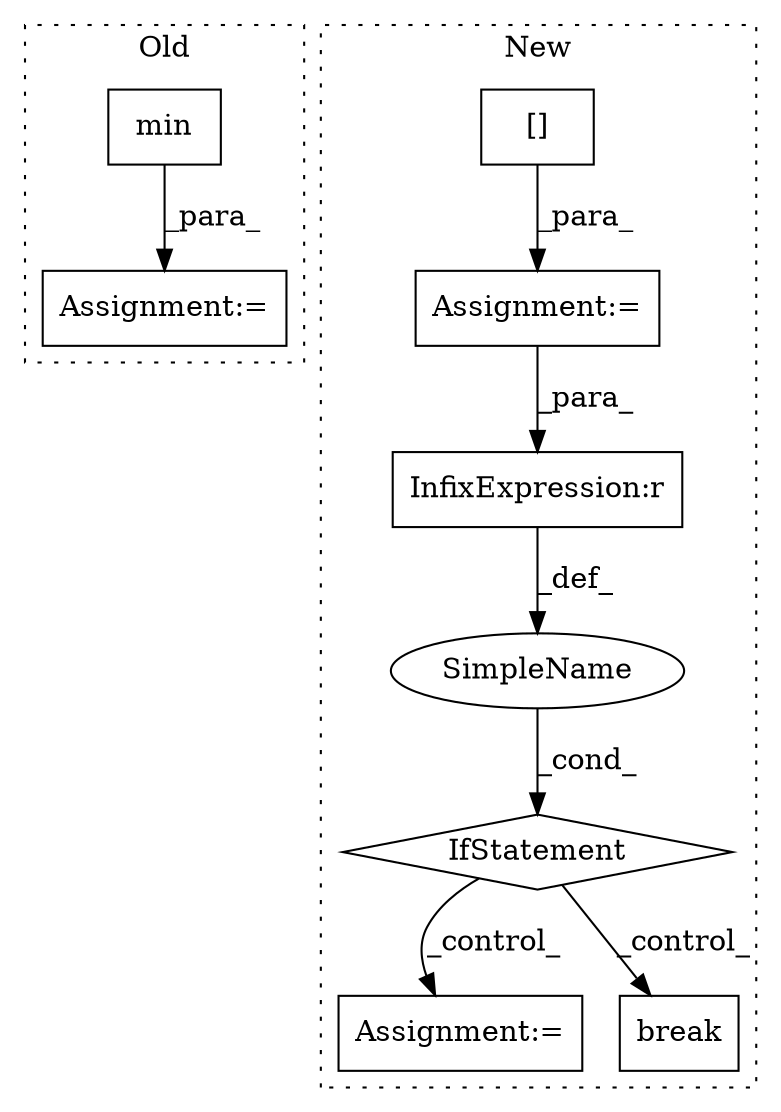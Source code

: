 digraph G {
subgraph cluster0 {
1 [label="min" a="32" s="4655,4690" l="4,1" shape="box"];
8 [label="Assignment:=" a="7" s="4648" l="1" shape="box"];
label = "Old";
style="dotted";
}
subgraph cluster1 {
2 [label="IfStatement" a="25" s="4417,4566" l="4,2" shape="diamond"];
3 [label="Assignment:=" a="7" s="4355" l="1" shape="box"];
4 [label="InfixExpression:r" a="27" s="4446" l="4" shape="box"];
5 [label="Assignment:=" a="7" s="4602" l="2" shape="box"];
6 [label="SimpleName" a="42" s="" l="" shape="ellipse"];
7 [label="break" a="10" s="4578" l="6" shape="box"];
9 [label="[]" a="2" s="4356,4367" l="10,1" shape="box"];
label = "New";
style="dotted";
}
1 -> 8 [label="_para_"];
2 -> 5 [label="_control_"];
2 -> 7 [label="_control_"];
3 -> 4 [label="_para_"];
4 -> 6 [label="_def_"];
6 -> 2 [label="_cond_"];
9 -> 3 [label="_para_"];
}
